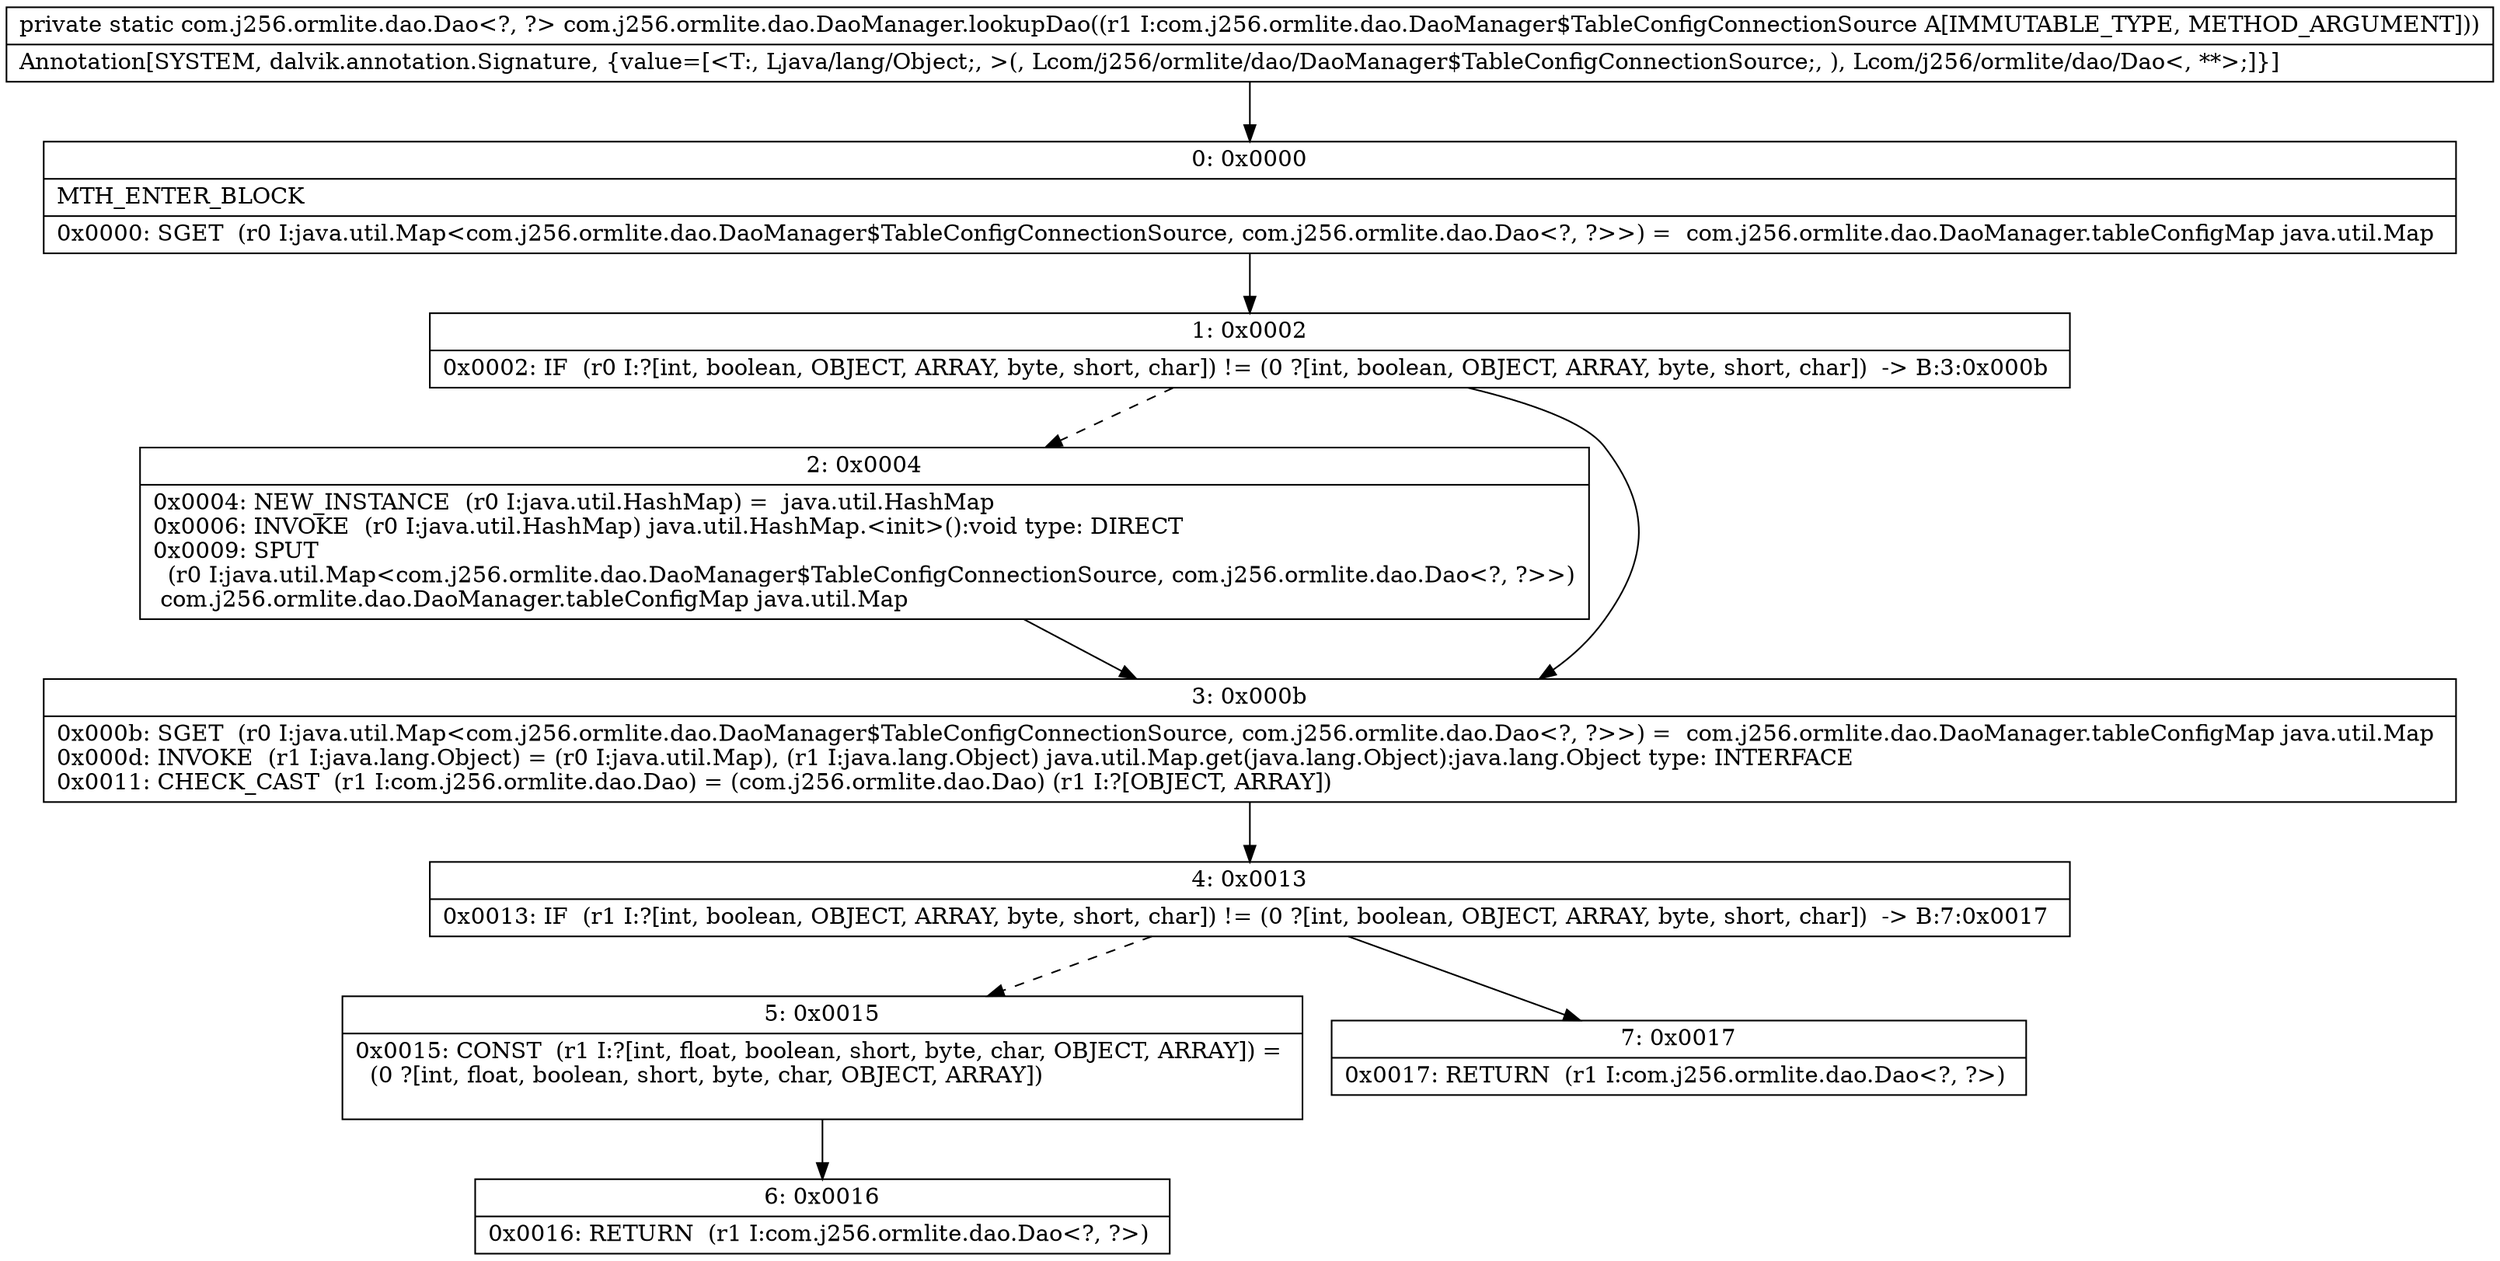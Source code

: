 digraph "CFG forcom.j256.ormlite.dao.DaoManager.lookupDao(Lcom\/j256\/ormlite\/dao\/DaoManager$TableConfigConnectionSource;)Lcom\/j256\/ormlite\/dao\/Dao;" {
Node_0 [shape=record,label="{0\:\ 0x0000|MTH_ENTER_BLOCK\l|0x0000: SGET  (r0 I:java.util.Map\<com.j256.ormlite.dao.DaoManager$TableConfigConnectionSource, com.j256.ormlite.dao.Dao\<?, ?\>\>) =  com.j256.ormlite.dao.DaoManager.tableConfigMap java.util.Map \l}"];
Node_1 [shape=record,label="{1\:\ 0x0002|0x0002: IF  (r0 I:?[int, boolean, OBJECT, ARRAY, byte, short, char]) != (0 ?[int, boolean, OBJECT, ARRAY, byte, short, char])  \-\> B:3:0x000b \l}"];
Node_2 [shape=record,label="{2\:\ 0x0004|0x0004: NEW_INSTANCE  (r0 I:java.util.HashMap) =  java.util.HashMap \l0x0006: INVOKE  (r0 I:java.util.HashMap) java.util.HashMap.\<init\>():void type: DIRECT \l0x0009: SPUT  \l  (r0 I:java.util.Map\<com.j256.ormlite.dao.DaoManager$TableConfigConnectionSource, com.j256.ormlite.dao.Dao\<?, ?\>\>)\l com.j256.ormlite.dao.DaoManager.tableConfigMap java.util.Map \l}"];
Node_3 [shape=record,label="{3\:\ 0x000b|0x000b: SGET  (r0 I:java.util.Map\<com.j256.ormlite.dao.DaoManager$TableConfigConnectionSource, com.j256.ormlite.dao.Dao\<?, ?\>\>) =  com.j256.ormlite.dao.DaoManager.tableConfigMap java.util.Map \l0x000d: INVOKE  (r1 I:java.lang.Object) = (r0 I:java.util.Map), (r1 I:java.lang.Object) java.util.Map.get(java.lang.Object):java.lang.Object type: INTERFACE \l0x0011: CHECK_CAST  (r1 I:com.j256.ormlite.dao.Dao) = (com.j256.ormlite.dao.Dao) (r1 I:?[OBJECT, ARRAY]) \l}"];
Node_4 [shape=record,label="{4\:\ 0x0013|0x0013: IF  (r1 I:?[int, boolean, OBJECT, ARRAY, byte, short, char]) != (0 ?[int, boolean, OBJECT, ARRAY, byte, short, char])  \-\> B:7:0x0017 \l}"];
Node_5 [shape=record,label="{5\:\ 0x0015|0x0015: CONST  (r1 I:?[int, float, boolean, short, byte, char, OBJECT, ARRAY]) = \l  (0 ?[int, float, boolean, short, byte, char, OBJECT, ARRAY])\l \l}"];
Node_6 [shape=record,label="{6\:\ 0x0016|0x0016: RETURN  (r1 I:com.j256.ormlite.dao.Dao\<?, ?\>) \l}"];
Node_7 [shape=record,label="{7\:\ 0x0017|0x0017: RETURN  (r1 I:com.j256.ormlite.dao.Dao\<?, ?\>) \l}"];
MethodNode[shape=record,label="{private static com.j256.ormlite.dao.Dao\<?, ?\> com.j256.ormlite.dao.DaoManager.lookupDao((r1 I:com.j256.ormlite.dao.DaoManager$TableConfigConnectionSource A[IMMUTABLE_TYPE, METHOD_ARGUMENT]))  | Annotation[SYSTEM, dalvik.annotation.Signature, \{value=[\<T:, Ljava\/lang\/Object;, \>(, Lcom\/j256\/ormlite\/dao\/DaoManager$TableConfigConnectionSource;, ), Lcom\/j256\/ormlite\/dao\/Dao\<, **\>;]\}]\l}"];
MethodNode -> Node_0;
Node_0 -> Node_1;
Node_1 -> Node_2[style=dashed];
Node_1 -> Node_3;
Node_2 -> Node_3;
Node_3 -> Node_4;
Node_4 -> Node_5[style=dashed];
Node_4 -> Node_7;
Node_5 -> Node_6;
}

